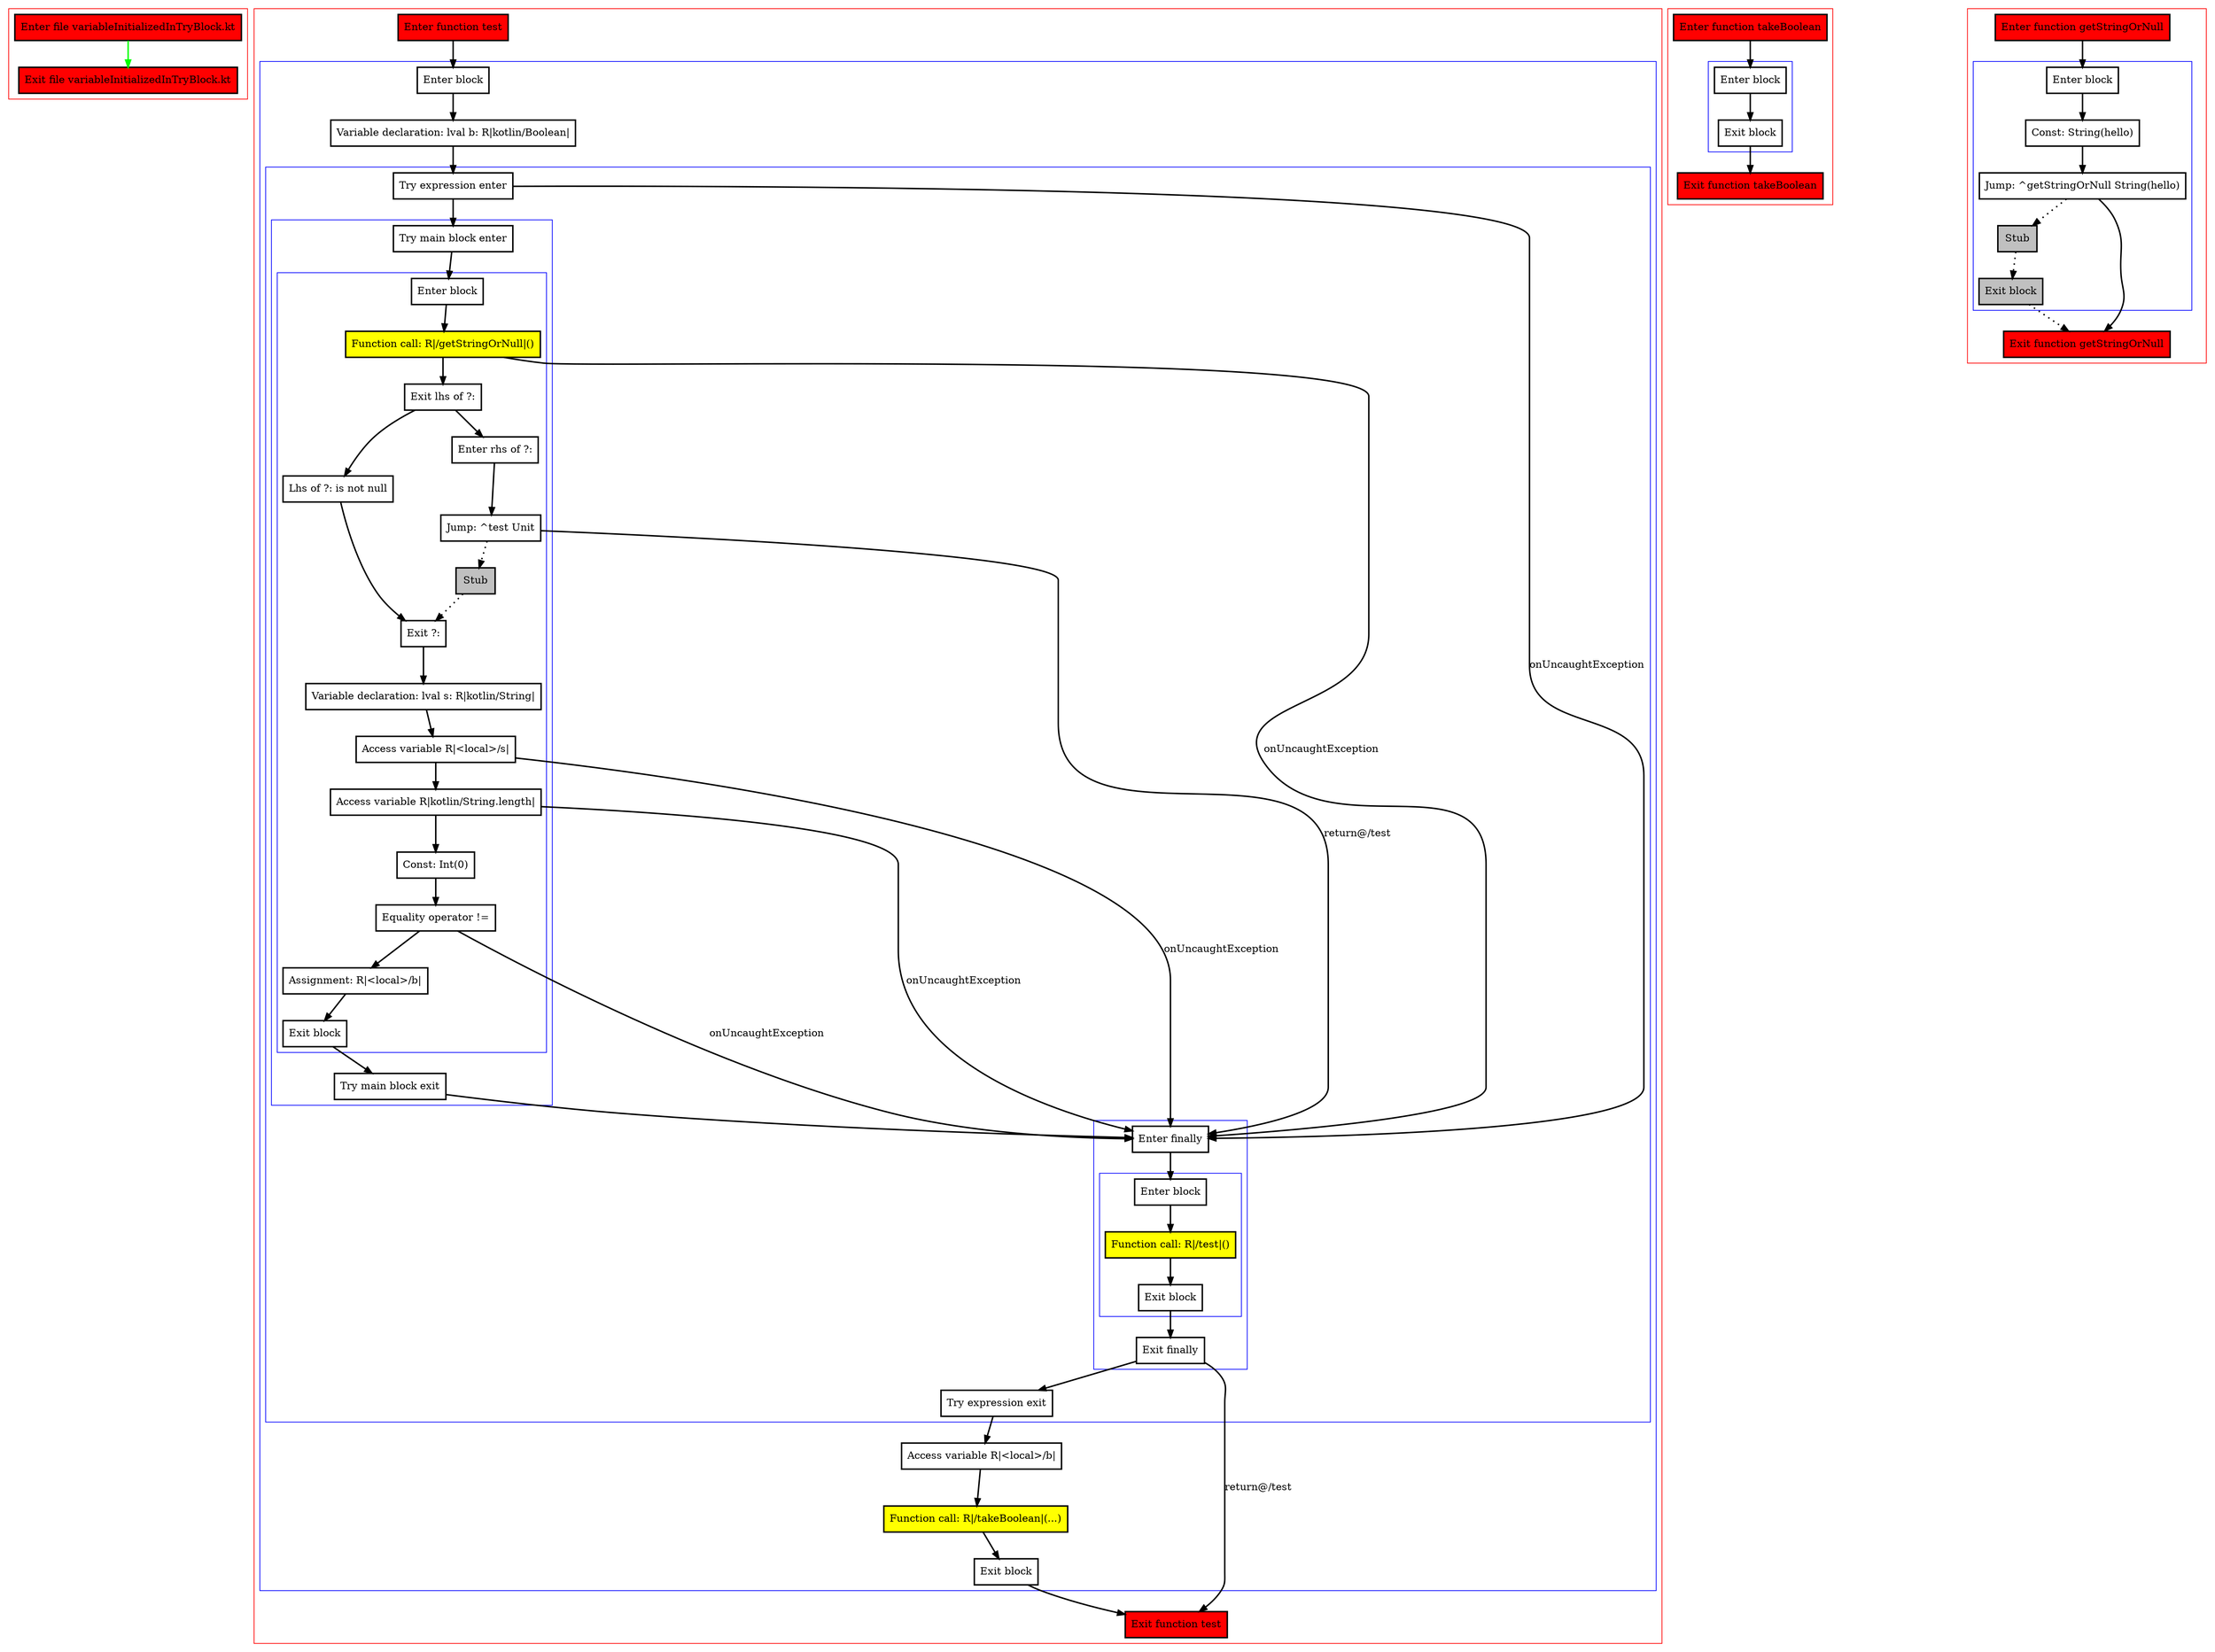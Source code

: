 digraph variableInitializedInTryBlock_kt {
    graph [nodesep=3]
    node [shape=box penwidth=2]
    edge [penwidth=2]

    subgraph cluster_0 {
        color=red
        0 [label="Enter file variableInitializedInTryBlock.kt" style="filled" fillcolor=red];
        1 [label="Exit file variableInitializedInTryBlock.kt" style="filled" fillcolor=red];
    }
    0 -> {1} [color=green];

    subgraph cluster_1 {
        color=red
        2 [label="Enter function test" style="filled" fillcolor=red];
        subgraph cluster_2 {
            color=blue
            3 [label="Enter block"];
            4 [label="Variable declaration: lval b: R|kotlin/Boolean|"];
            subgraph cluster_3 {
                color=blue
                5 [label="Try expression enter"];
                subgraph cluster_4 {
                    color=blue
                    6 [label="Try main block enter"];
                    subgraph cluster_5 {
                        color=blue
                        7 [label="Enter block"];
                        8 [label="Function call: R|/getStringOrNull|()" style="filled" fillcolor=yellow];
                        9 [label="Exit lhs of ?:"];
                        10 [label="Enter rhs of ?:"];
                        11 [label="Jump: ^test Unit"];
                        12 [label="Stub" style="filled" fillcolor=gray];
                        13 [label="Lhs of ?: is not null"];
                        14 [label="Exit ?:"];
                        15 [label="Variable declaration: lval s: R|kotlin/String|"];
                        16 [label="Access variable R|<local>/s|"];
                        17 [label="Access variable R|kotlin/String.length|"];
                        18 [label="Const: Int(0)"];
                        19 [label="Equality operator !="];
                        20 [label="Assignment: R|<local>/b|"];
                        21 [label="Exit block"];
                    }
                    22 [label="Try main block exit"];
                }
                subgraph cluster_6 {
                    color=blue
                    23 [label="Enter finally"];
                    subgraph cluster_7 {
                        color=blue
                        24 [label="Enter block"];
                        25 [label="Function call: R|/test|()" style="filled" fillcolor=yellow];
                        26 [label="Exit block"];
                    }
                    27 [label="Exit finally"];
                }
                28 [label="Try expression exit"];
            }
            29 [label="Access variable R|<local>/b|"];
            30 [label="Function call: R|/takeBoolean|(...)" style="filled" fillcolor=yellow];
            31 [label="Exit block"];
        }
        32 [label="Exit function test" style="filled" fillcolor=red];
    }
    2 -> {3};
    3 -> {4};
    4 -> {5};
    5 -> {6};
    5 -> {23} [label="onUncaughtException"];
    6 -> {7};
    7 -> {8};
    8 -> {9};
    8 -> {23} [label="onUncaughtException"];
    9 -> {10 13};
    10 -> {11};
    11 -> {23} [label="return@/test"];
    11 -> {12} [style=dotted];
    12 -> {14} [style=dotted];
    13 -> {14};
    14 -> {15};
    15 -> {16};
    16 -> {17};
    16 -> {23} [label="onUncaughtException"];
    17 -> {18};
    17 -> {23} [label="onUncaughtException"];
    18 -> {19};
    19 -> {20};
    19 -> {23} [label="onUncaughtException"];
    20 -> {21};
    21 -> {22};
    22 -> {23};
    23 -> {24};
    24 -> {25};
    25 -> {26};
    26 -> {27};
    27 -> {28};
    27 -> {32} [label="return@/test"];
    28 -> {29};
    29 -> {30};
    30 -> {31};
    31 -> {32};

    subgraph cluster_8 {
        color=red
        33 [label="Enter function takeBoolean" style="filled" fillcolor=red];
        subgraph cluster_9 {
            color=blue
            34 [label="Enter block"];
            35 [label="Exit block"];
        }
        36 [label="Exit function takeBoolean" style="filled" fillcolor=red];
    }
    33 -> {34};
    34 -> {35};
    35 -> {36};

    subgraph cluster_10 {
        color=red
        37 [label="Enter function getStringOrNull" style="filled" fillcolor=red];
        subgraph cluster_11 {
            color=blue
            38 [label="Enter block"];
            39 [label="Const: String(hello)"];
            40 [label="Jump: ^getStringOrNull String(hello)"];
            41 [label="Stub" style="filled" fillcolor=gray];
            42 [label="Exit block" style="filled" fillcolor=gray];
        }
        43 [label="Exit function getStringOrNull" style="filled" fillcolor=red];
    }
    37 -> {38};
    38 -> {39};
    39 -> {40};
    40 -> {43};
    40 -> {41} [style=dotted];
    41 -> {42} [style=dotted];
    42 -> {43} [style=dotted];

}
